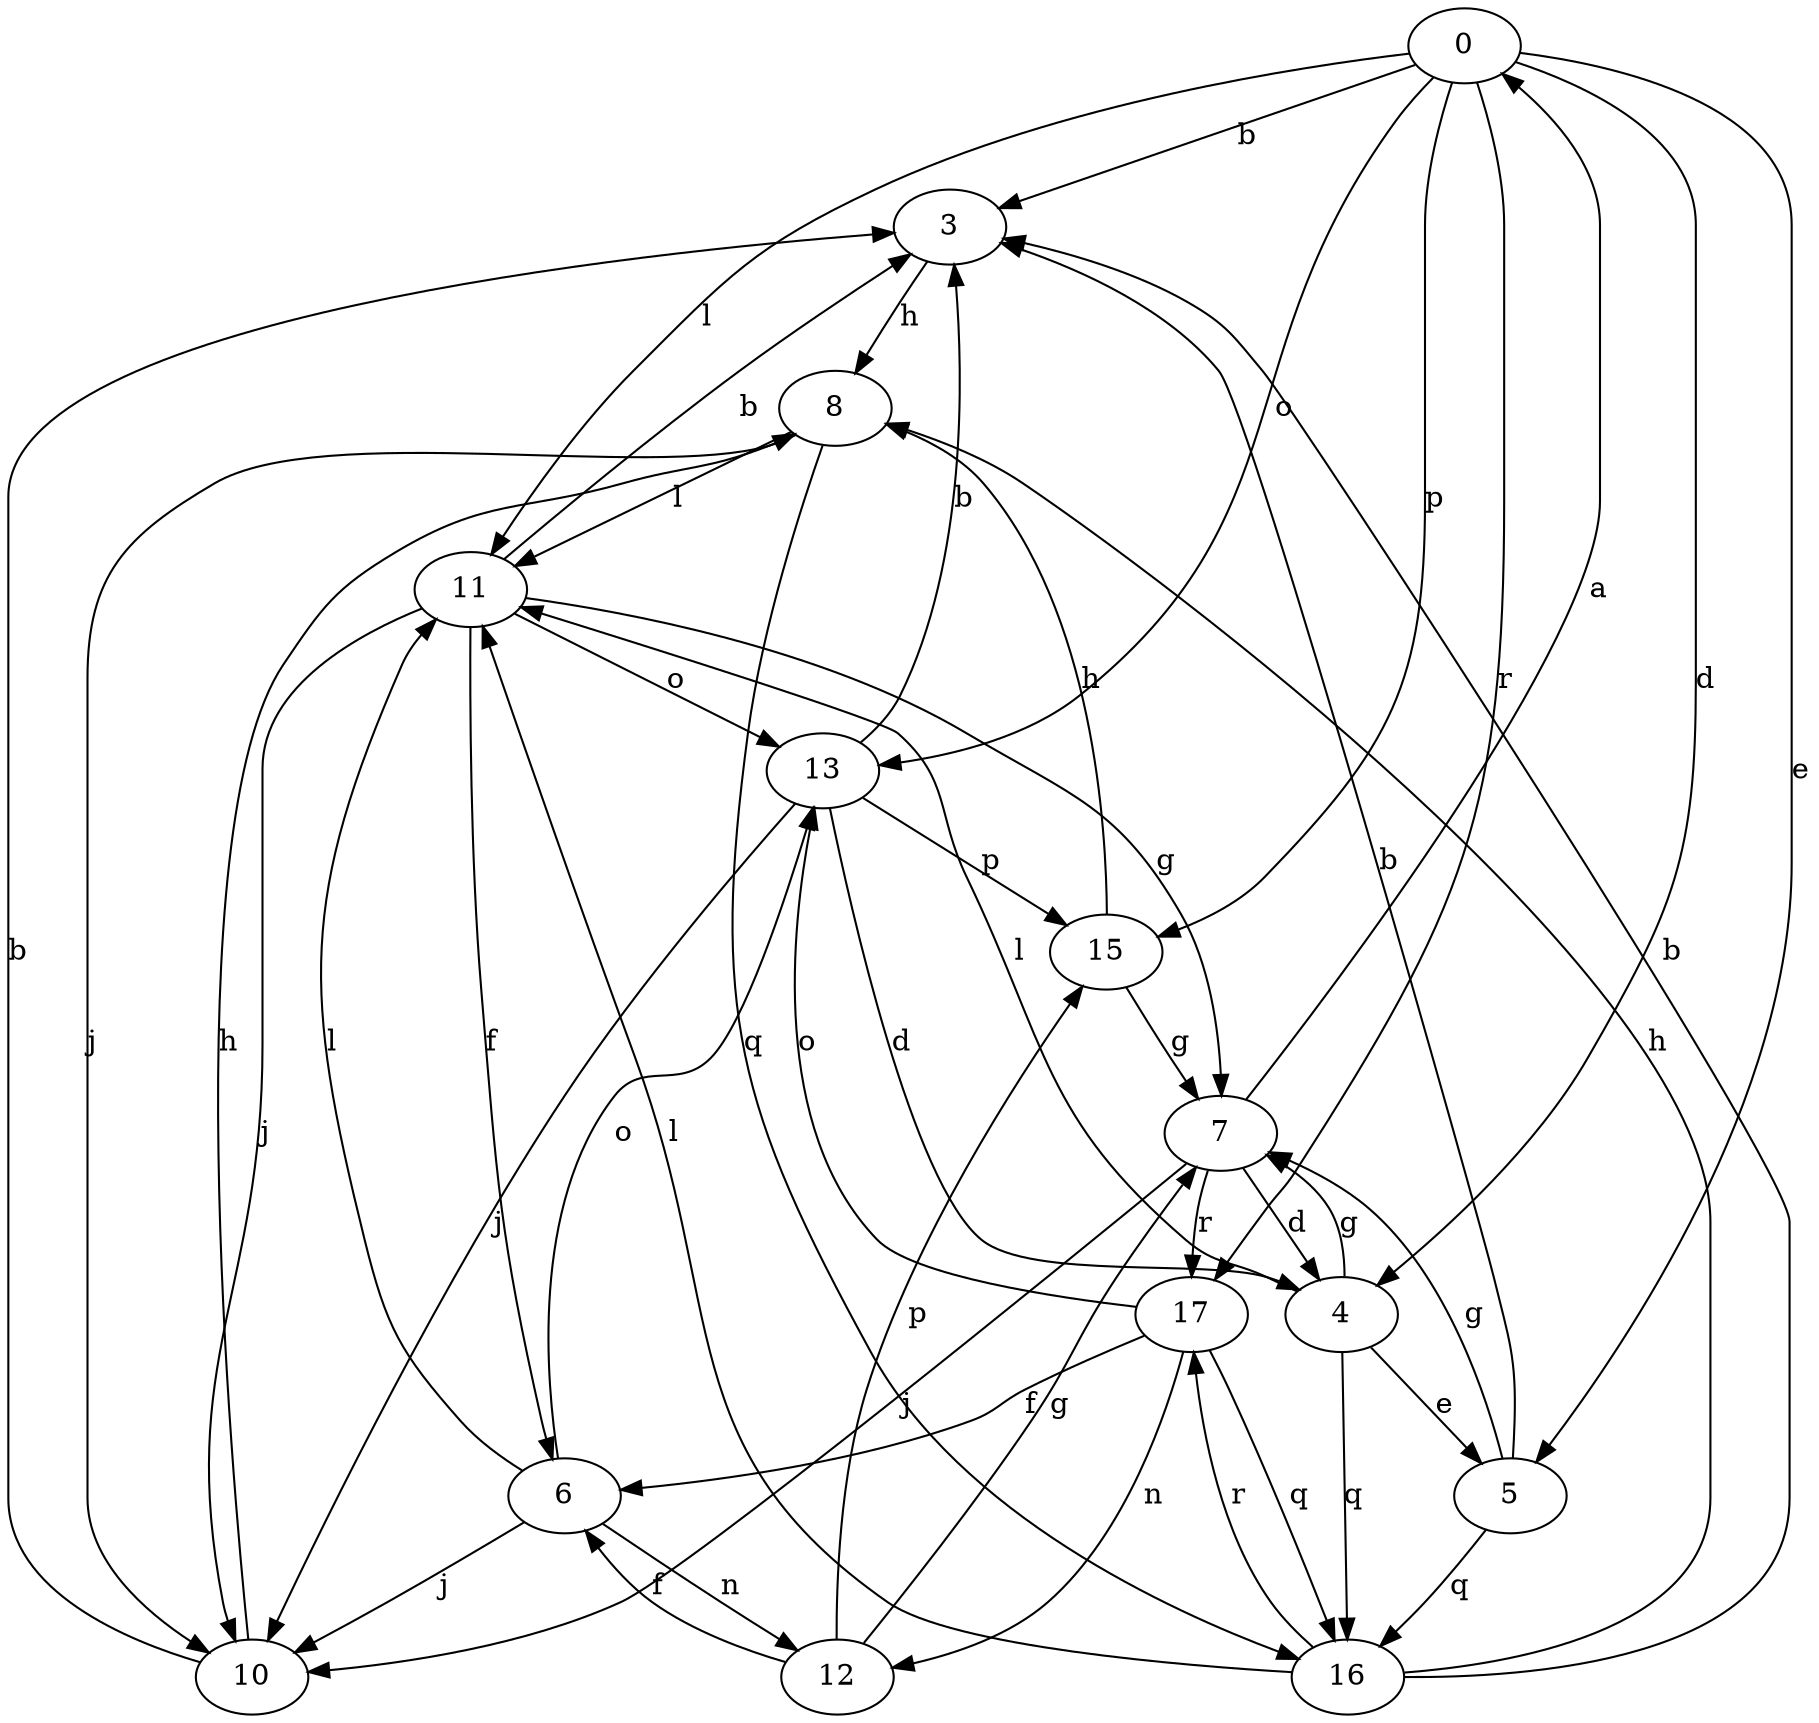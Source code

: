 strict digraph  {
0;
3;
4;
5;
6;
7;
8;
10;
11;
12;
13;
15;
16;
17;
0 -> 3  [label=b];
0 -> 4  [label=d];
0 -> 5  [label=e];
0 -> 11  [label=l];
0 -> 13  [label=o];
0 -> 15  [label=p];
0 -> 17  [label=r];
3 -> 8  [label=h];
4 -> 5  [label=e];
4 -> 7  [label=g];
4 -> 11  [label=l];
4 -> 16  [label=q];
5 -> 3  [label=b];
5 -> 7  [label=g];
5 -> 16  [label=q];
6 -> 10  [label=j];
6 -> 11  [label=l];
6 -> 12  [label=n];
6 -> 13  [label=o];
7 -> 0  [label=a];
7 -> 4  [label=d];
7 -> 10  [label=j];
7 -> 17  [label=r];
8 -> 10  [label=j];
8 -> 11  [label=l];
8 -> 16  [label=q];
10 -> 3  [label=b];
10 -> 8  [label=h];
11 -> 3  [label=b];
11 -> 6  [label=f];
11 -> 7  [label=g];
11 -> 10  [label=j];
11 -> 13  [label=o];
12 -> 6  [label=f];
12 -> 7  [label=g];
12 -> 15  [label=p];
13 -> 3  [label=b];
13 -> 4  [label=d];
13 -> 10  [label=j];
13 -> 15  [label=p];
15 -> 7  [label=g];
15 -> 8  [label=h];
16 -> 3  [label=b];
16 -> 8  [label=h];
16 -> 11  [label=l];
16 -> 17  [label=r];
17 -> 6  [label=f];
17 -> 12  [label=n];
17 -> 13  [label=o];
17 -> 16  [label=q];
}

